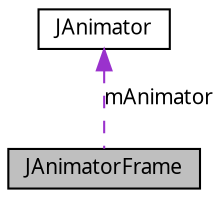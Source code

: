 digraph G
{
  edge [fontname="FreeSans.ttf",fontsize=10,labelfontname="FreeSans.ttf",labelfontsize=10];
  node [fontname="FreeSans.ttf",fontsize=10,shape=record];
  Node1 [label="JAnimatorFrame",height=0.2,width=0.4,color="black", fillcolor="grey75", style="filled" fontcolor="black"];
  Node2 -> Node1 [dir=back,color="darkorchid3",fontsize=10,style="dashed",label="mAnimator",fontname="FreeSans.ttf"];
  Node2 [label="JAnimator",height=0.2,width=0.4,color="black", fillcolor="white", style="filled",URL="$class_j_animator.html"];
}
